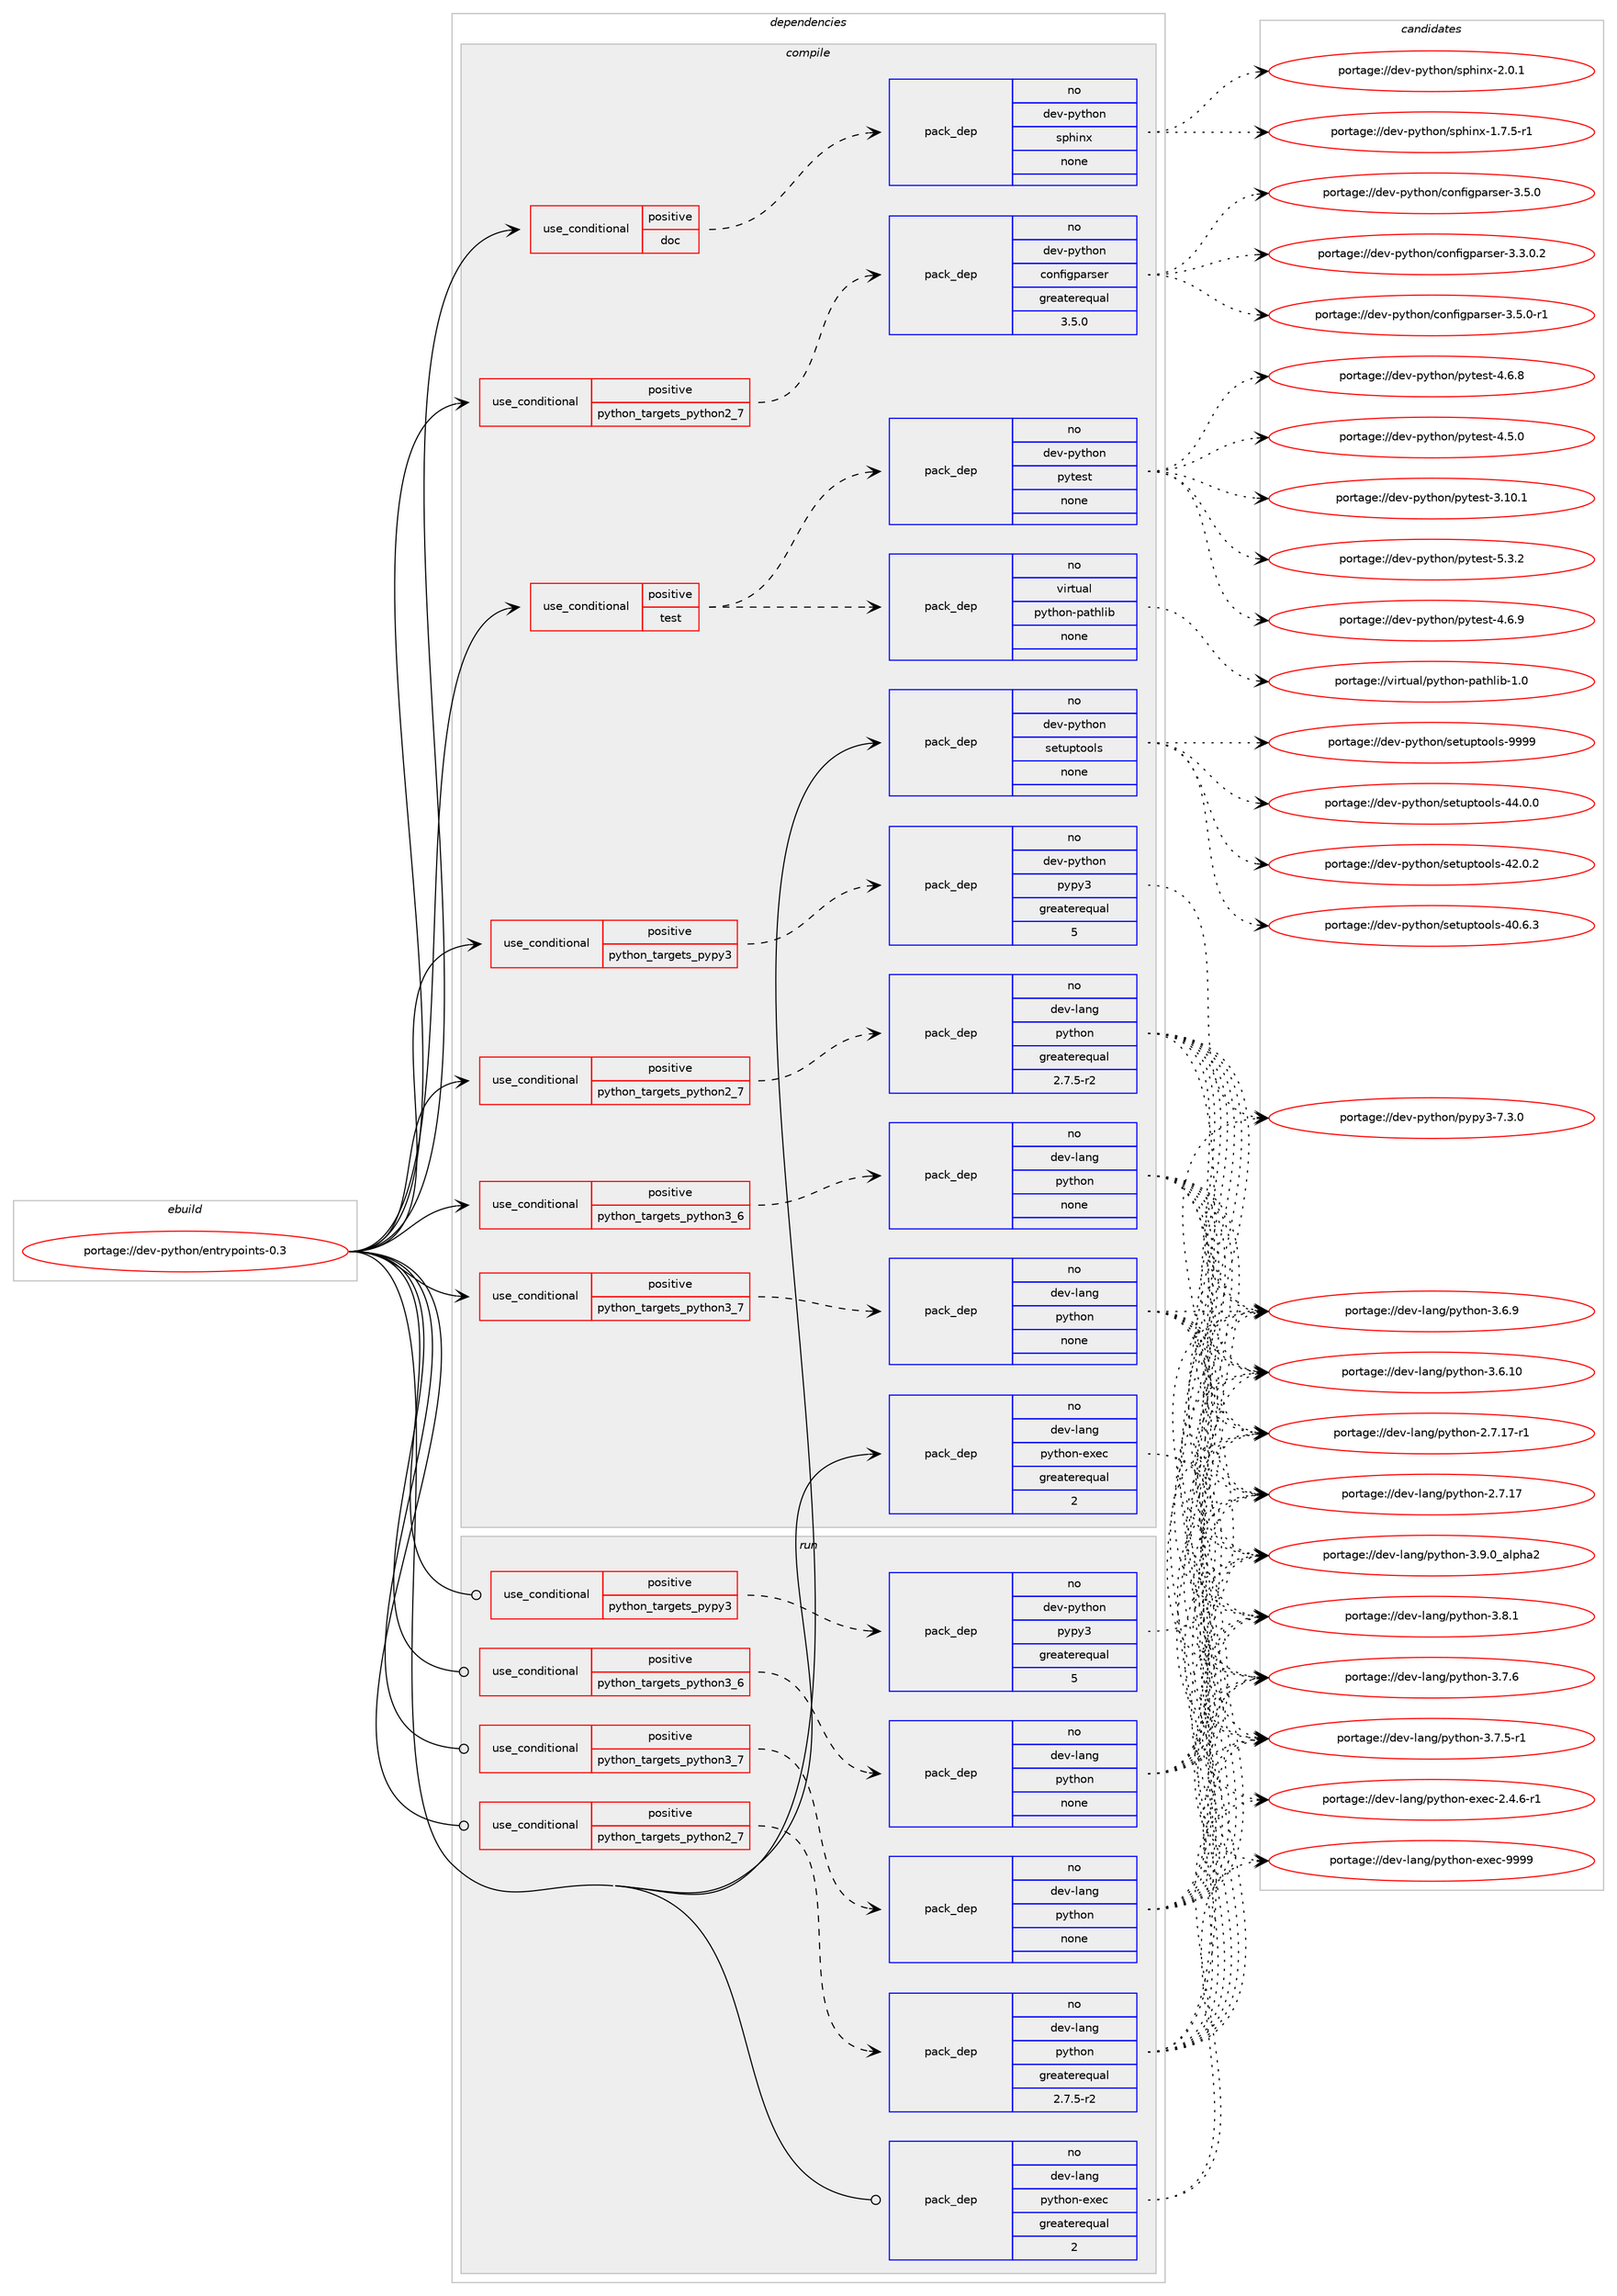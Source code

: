 digraph prolog {

# *************
# Graph options
# *************

newrank=true;
concentrate=true;
compound=true;
graph [rankdir=LR,fontname=Helvetica,fontsize=10,ranksep=1.5];#, ranksep=2.5, nodesep=0.2];
edge  [arrowhead=vee];
node  [fontname=Helvetica,fontsize=10];

# **********
# The ebuild
# **********

subgraph cluster_leftcol {
color=gray;
rank=same;
label=<<i>ebuild</i>>;
id [label="portage://dev-python/entrypoints-0.3", color=red, width=4, href="../dev-python/entrypoints-0.3.svg"];
}

# ****************
# The dependencies
# ****************

subgraph cluster_midcol {
color=gray;
label=<<i>dependencies</i>>;
subgraph cluster_compile {
fillcolor="#eeeeee";
style=filled;
label=<<i>compile</i>>;
subgraph cond116322 {
dependency462374 [label=<<TABLE BORDER="0" CELLBORDER="1" CELLSPACING="0" CELLPADDING="4"><TR><TD ROWSPAN="3" CELLPADDING="10">use_conditional</TD></TR><TR><TD>positive</TD></TR><TR><TD>doc</TD></TR></TABLE>>, shape=none, color=red];
subgraph pack341061 {
dependency462375 [label=<<TABLE BORDER="0" CELLBORDER="1" CELLSPACING="0" CELLPADDING="4" WIDTH="220"><TR><TD ROWSPAN="6" CELLPADDING="30">pack_dep</TD></TR><TR><TD WIDTH="110">no</TD></TR><TR><TD>dev-python</TD></TR><TR><TD>sphinx</TD></TR><TR><TD>none</TD></TR><TR><TD></TD></TR></TABLE>>, shape=none, color=blue];
}
dependency462374:e -> dependency462375:w [weight=20,style="dashed",arrowhead="vee"];
}
id:e -> dependency462374:w [weight=20,style="solid",arrowhead="vee"];
subgraph cond116323 {
dependency462376 [label=<<TABLE BORDER="0" CELLBORDER="1" CELLSPACING="0" CELLPADDING="4"><TR><TD ROWSPAN="3" CELLPADDING="10">use_conditional</TD></TR><TR><TD>positive</TD></TR><TR><TD>python_targets_pypy3</TD></TR></TABLE>>, shape=none, color=red];
subgraph pack341062 {
dependency462377 [label=<<TABLE BORDER="0" CELLBORDER="1" CELLSPACING="0" CELLPADDING="4" WIDTH="220"><TR><TD ROWSPAN="6" CELLPADDING="30">pack_dep</TD></TR><TR><TD WIDTH="110">no</TD></TR><TR><TD>dev-python</TD></TR><TR><TD>pypy3</TD></TR><TR><TD>greaterequal</TD></TR><TR><TD>5</TD></TR></TABLE>>, shape=none, color=blue];
}
dependency462376:e -> dependency462377:w [weight=20,style="dashed",arrowhead="vee"];
}
id:e -> dependency462376:w [weight=20,style="solid",arrowhead="vee"];
subgraph cond116324 {
dependency462378 [label=<<TABLE BORDER="0" CELLBORDER="1" CELLSPACING="0" CELLPADDING="4"><TR><TD ROWSPAN="3" CELLPADDING="10">use_conditional</TD></TR><TR><TD>positive</TD></TR><TR><TD>python_targets_python2_7</TD></TR></TABLE>>, shape=none, color=red];
subgraph pack341063 {
dependency462379 [label=<<TABLE BORDER="0" CELLBORDER="1" CELLSPACING="0" CELLPADDING="4" WIDTH="220"><TR><TD ROWSPAN="6" CELLPADDING="30">pack_dep</TD></TR><TR><TD WIDTH="110">no</TD></TR><TR><TD>dev-lang</TD></TR><TR><TD>python</TD></TR><TR><TD>greaterequal</TD></TR><TR><TD>2.7.5-r2</TD></TR></TABLE>>, shape=none, color=blue];
}
dependency462378:e -> dependency462379:w [weight=20,style="dashed",arrowhead="vee"];
}
id:e -> dependency462378:w [weight=20,style="solid",arrowhead="vee"];
subgraph cond116325 {
dependency462380 [label=<<TABLE BORDER="0" CELLBORDER="1" CELLSPACING="0" CELLPADDING="4"><TR><TD ROWSPAN="3" CELLPADDING="10">use_conditional</TD></TR><TR><TD>positive</TD></TR><TR><TD>python_targets_python2_7</TD></TR></TABLE>>, shape=none, color=red];
subgraph pack341064 {
dependency462381 [label=<<TABLE BORDER="0" CELLBORDER="1" CELLSPACING="0" CELLPADDING="4" WIDTH="220"><TR><TD ROWSPAN="6" CELLPADDING="30">pack_dep</TD></TR><TR><TD WIDTH="110">no</TD></TR><TR><TD>dev-python</TD></TR><TR><TD>configparser</TD></TR><TR><TD>greaterequal</TD></TR><TR><TD>3.5.0</TD></TR></TABLE>>, shape=none, color=blue];
}
dependency462380:e -> dependency462381:w [weight=20,style="dashed",arrowhead="vee"];
}
id:e -> dependency462380:w [weight=20,style="solid",arrowhead="vee"];
subgraph cond116326 {
dependency462382 [label=<<TABLE BORDER="0" CELLBORDER="1" CELLSPACING="0" CELLPADDING="4"><TR><TD ROWSPAN="3" CELLPADDING="10">use_conditional</TD></TR><TR><TD>positive</TD></TR><TR><TD>python_targets_python3_6</TD></TR></TABLE>>, shape=none, color=red];
subgraph pack341065 {
dependency462383 [label=<<TABLE BORDER="0" CELLBORDER="1" CELLSPACING="0" CELLPADDING="4" WIDTH="220"><TR><TD ROWSPAN="6" CELLPADDING="30">pack_dep</TD></TR><TR><TD WIDTH="110">no</TD></TR><TR><TD>dev-lang</TD></TR><TR><TD>python</TD></TR><TR><TD>none</TD></TR><TR><TD></TD></TR></TABLE>>, shape=none, color=blue];
}
dependency462382:e -> dependency462383:w [weight=20,style="dashed",arrowhead="vee"];
}
id:e -> dependency462382:w [weight=20,style="solid",arrowhead="vee"];
subgraph cond116327 {
dependency462384 [label=<<TABLE BORDER="0" CELLBORDER="1" CELLSPACING="0" CELLPADDING="4"><TR><TD ROWSPAN="3" CELLPADDING="10">use_conditional</TD></TR><TR><TD>positive</TD></TR><TR><TD>python_targets_python3_7</TD></TR></TABLE>>, shape=none, color=red];
subgraph pack341066 {
dependency462385 [label=<<TABLE BORDER="0" CELLBORDER="1" CELLSPACING="0" CELLPADDING="4" WIDTH="220"><TR><TD ROWSPAN="6" CELLPADDING="30">pack_dep</TD></TR><TR><TD WIDTH="110">no</TD></TR><TR><TD>dev-lang</TD></TR><TR><TD>python</TD></TR><TR><TD>none</TD></TR><TR><TD></TD></TR></TABLE>>, shape=none, color=blue];
}
dependency462384:e -> dependency462385:w [weight=20,style="dashed",arrowhead="vee"];
}
id:e -> dependency462384:w [weight=20,style="solid",arrowhead="vee"];
subgraph cond116328 {
dependency462386 [label=<<TABLE BORDER="0" CELLBORDER="1" CELLSPACING="0" CELLPADDING="4"><TR><TD ROWSPAN="3" CELLPADDING="10">use_conditional</TD></TR><TR><TD>positive</TD></TR><TR><TD>test</TD></TR></TABLE>>, shape=none, color=red];
subgraph pack341067 {
dependency462387 [label=<<TABLE BORDER="0" CELLBORDER="1" CELLSPACING="0" CELLPADDING="4" WIDTH="220"><TR><TD ROWSPAN="6" CELLPADDING="30">pack_dep</TD></TR><TR><TD WIDTH="110">no</TD></TR><TR><TD>dev-python</TD></TR><TR><TD>pytest</TD></TR><TR><TD>none</TD></TR><TR><TD></TD></TR></TABLE>>, shape=none, color=blue];
}
dependency462386:e -> dependency462387:w [weight=20,style="dashed",arrowhead="vee"];
subgraph pack341068 {
dependency462388 [label=<<TABLE BORDER="0" CELLBORDER="1" CELLSPACING="0" CELLPADDING="4" WIDTH="220"><TR><TD ROWSPAN="6" CELLPADDING="30">pack_dep</TD></TR><TR><TD WIDTH="110">no</TD></TR><TR><TD>virtual</TD></TR><TR><TD>python-pathlib</TD></TR><TR><TD>none</TD></TR><TR><TD></TD></TR></TABLE>>, shape=none, color=blue];
}
dependency462386:e -> dependency462388:w [weight=20,style="dashed",arrowhead="vee"];
}
id:e -> dependency462386:w [weight=20,style="solid",arrowhead="vee"];
subgraph pack341069 {
dependency462389 [label=<<TABLE BORDER="0" CELLBORDER="1" CELLSPACING="0" CELLPADDING="4" WIDTH="220"><TR><TD ROWSPAN="6" CELLPADDING="30">pack_dep</TD></TR><TR><TD WIDTH="110">no</TD></TR><TR><TD>dev-lang</TD></TR><TR><TD>python-exec</TD></TR><TR><TD>greaterequal</TD></TR><TR><TD>2</TD></TR></TABLE>>, shape=none, color=blue];
}
id:e -> dependency462389:w [weight=20,style="solid",arrowhead="vee"];
subgraph pack341070 {
dependency462390 [label=<<TABLE BORDER="0" CELLBORDER="1" CELLSPACING="0" CELLPADDING="4" WIDTH="220"><TR><TD ROWSPAN="6" CELLPADDING="30">pack_dep</TD></TR><TR><TD WIDTH="110">no</TD></TR><TR><TD>dev-python</TD></TR><TR><TD>setuptools</TD></TR><TR><TD>none</TD></TR><TR><TD></TD></TR></TABLE>>, shape=none, color=blue];
}
id:e -> dependency462390:w [weight=20,style="solid",arrowhead="vee"];
}
subgraph cluster_compileandrun {
fillcolor="#eeeeee";
style=filled;
label=<<i>compile and run</i>>;
}
subgraph cluster_run {
fillcolor="#eeeeee";
style=filled;
label=<<i>run</i>>;
subgraph cond116329 {
dependency462391 [label=<<TABLE BORDER="0" CELLBORDER="1" CELLSPACING="0" CELLPADDING="4"><TR><TD ROWSPAN="3" CELLPADDING="10">use_conditional</TD></TR><TR><TD>positive</TD></TR><TR><TD>python_targets_pypy3</TD></TR></TABLE>>, shape=none, color=red];
subgraph pack341071 {
dependency462392 [label=<<TABLE BORDER="0" CELLBORDER="1" CELLSPACING="0" CELLPADDING="4" WIDTH="220"><TR><TD ROWSPAN="6" CELLPADDING="30">pack_dep</TD></TR><TR><TD WIDTH="110">no</TD></TR><TR><TD>dev-python</TD></TR><TR><TD>pypy3</TD></TR><TR><TD>greaterequal</TD></TR><TR><TD>5</TD></TR></TABLE>>, shape=none, color=blue];
}
dependency462391:e -> dependency462392:w [weight=20,style="dashed",arrowhead="vee"];
}
id:e -> dependency462391:w [weight=20,style="solid",arrowhead="odot"];
subgraph cond116330 {
dependency462393 [label=<<TABLE BORDER="0" CELLBORDER="1" CELLSPACING="0" CELLPADDING="4"><TR><TD ROWSPAN="3" CELLPADDING="10">use_conditional</TD></TR><TR><TD>positive</TD></TR><TR><TD>python_targets_python2_7</TD></TR></TABLE>>, shape=none, color=red];
subgraph pack341072 {
dependency462394 [label=<<TABLE BORDER="0" CELLBORDER="1" CELLSPACING="0" CELLPADDING="4" WIDTH="220"><TR><TD ROWSPAN="6" CELLPADDING="30">pack_dep</TD></TR><TR><TD WIDTH="110">no</TD></TR><TR><TD>dev-lang</TD></TR><TR><TD>python</TD></TR><TR><TD>greaterequal</TD></TR><TR><TD>2.7.5-r2</TD></TR></TABLE>>, shape=none, color=blue];
}
dependency462393:e -> dependency462394:w [weight=20,style="dashed",arrowhead="vee"];
}
id:e -> dependency462393:w [weight=20,style="solid",arrowhead="odot"];
subgraph cond116331 {
dependency462395 [label=<<TABLE BORDER="0" CELLBORDER="1" CELLSPACING="0" CELLPADDING="4"><TR><TD ROWSPAN="3" CELLPADDING="10">use_conditional</TD></TR><TR><TD>positive</TD></TR><TR><TD>python_targets_python3_6</TD></TR></TABLE>>, shape=none, color=red];
subgraph pack341073 {
dependency462396 [label=<<TABLE BORDER="0" CELLBORDER="1" CELLSPACING="0" CELLPADDING="4" WIDTH="220"><TR><TD ROWSPAN="6" CELLPADDING="30">pack_dep</TD></TR><TR><TD WIDTH="110">no</TD></TR><TR><TD>dev-lang</TD></TR><TR><TD>python</TD></TR><TR><TD>none</TD></TR><TR><TD></TD></TR></TABLE>>, shape=none, color=blue];
}
dependency462395:e -> dependency462396:w [weight=20,style="dashed",arrowhead="vee"];
}
id:e -> dependency462395:w [weight=20,style="solid",arrowhead="odot"];
subgraph cond116332 {
dependency462397 [label=<<TABLE BORDER="0" CELLBORDER="1" CELLSPACING="0" CELLPADDING="4"><TR><TD ROWSPAN="3" CELLPADDING="10">use_conditional</TD></TR><TR><TD>positive</TD></TR><TR><TD>python_targets_python3_7</TD></TR></TABLE>>, shape=none, color=red];
subgraph pack341074 {
dependency462398 [label=<<TABLE BORDER="0" CELLBORDER="1" CELLSPACING="0" CELLPADDING="4" WIDTH="220"><TR><TD ROWSPAN="6" CELLPADDING="30">pack_dep</TD></TR><TR><TD WIDTH="110">no</TD></TR><TR><TD>dev-lang</TD></TR><TR><TD>python</TD></TR><TR><TD>none</TD></TR><TR><TD></TD></TR></TABLE>>, shape=none, color=blue];
}
dependency462397:e -> dependency462398:w [weight=20,style="dashed",arrowhead="vee"];
}
id:e -> dependency462397:w [weight=20,style="solid",arrowhead="odot"];
subgraph pack341075 {
dependency462399 [label=<<TABLE BORDER="0" CELLBORDER="1" CELLSPACING="0" CELLPADDING="4" WIDTH="220"><TR><TD ROWSPAN="6" CELLPADDING="30">pack_dep</TD></TR><TR><TD WIDTH="110">no</TD></TR><TR><TD>dev-lang</TD></TR><TR><TD>python-exec</TD></TR><TR><TD>greaterequal</TD></TR><TR><TD>2</TD></TR></TABLE>>, shape=none, color=blue];
}
id:e -> dependency462399:w [weight=20,style="solid",arrowhead="odot"];
}
}

# **************
# The candidates
# **************

subgraph cluster_choices {
rank=same;
color=gray;
label=<<i>candidates</i>>;

subgraph choice341061 {
color=black;
nodesep=1;
choice1001011184511212111610411111047115112104105110120455046484649 [label="portage://dev-python/sphinx-2.0.1", color=red, width=4,href="../dev-python/sphinx-2.0.1.svg"];
choice10010111845112121116104111110471151121041051101204549465546534511449 [label="portage://dev-python/sphinx-1.7.5-r1", color=red, width=4,href="../dev-python/sphinx-1.7.5-r1.svg"];
dependency462375:e -> choice1001011184511212111610411111047115112104105110120455046484649:w [style=dotted,weight="100"];
dependency462375:e -> choice10010111845112121116104111110471151121041051101204549465546534511449:w [style=dotted,weight="100"];
}
subgraph choice341062 {
color=black;
nodesep=1;
choice100101118451121211161041111104711212111212151455546514648 [label="portage://dev-python/pypy3-7.3.0", color=red, width=4,href="../dev-python/pypy3-7.3.0.svg"];
dependency462377:e -> choice100101118451121211161041111104711212111212151455546514648:w [style=dotted,weight="100"];
}
subgraph choice341063 {
color=black;
nodesep=1;
choice10010111845108971101034711212111610411111045514657464895971081121049750 [label="portage://dev-lang/python-3.9.0_alpha2", color=red, width=4,href="../dev-lang/python-3.9.0_alpha2.svg"];
choice100101118451089711010347112121116104111110455146564649 [label="portage://dev-lang/python-3.8.1", color=red, width=4,href="../dev-lang/python-3.8.1.svg"];
choice100101118451089711010347112121116104111110455146554654 [label="portage://dev-lang/python-3.7.6", color=red, width=4,href="../dev-lang/python-3.7.6.svg"];
choice1001011184510897110103471121211161041111104551465546534511449 [label="portage://dev-lang/python-3.7.5-r1", color=red, width=4,href="../dev-lang/python-3.7.5-r1.svg"];
choice100101118451089711010347112121116104111110455146544657 [label="portage://dev-lang/python-3.6.9", color=red, width=4,href="../dev-lang/python-3.6.9.svg"];
choice10010111845108971101034711212111610411111045514654464948 [label="portage://dev-lang/python-3.6.10", color=red, width=4,href="../dev-lang/python-3.6.10.svg"];
choice100101118451089711010347112121116104111110455046554649554511449 [label="portage://dev-lang/python-2.7.17-r1", color=red, width=4,href="../dev-lang/python-2.7.17-r1.svg"];
choice10010111845108971101034711212111610411111045504655464955 [label="portage://dev-lang/python-2.7.17", color=red, width=4,href="../dev-lang/python-2.7.17.svg"];
dependency462379:e -> choice10010111845108971101034711212111610411111045514657464895971081121049750:w [style=dotted,weight="100"];
dependency462379:e -> choice100101118451089711010347112121116104111110455146564649:w [style=dotted,weight="100"];
dependency462379:e -> choice100101118451089711010347112121116104111110455146554654:w [style=dotted,weight="100"];
dependency462379:e -> choice1001011184510897110103471121211161041111104551465546534511449:w [style=dotted,weight="100"];
dependency462379:e -> choice100101118451089711010347112121116104111110455146544657:w [style=dotted,weight="100"];
dependency462379:e -> choice10010111845108971101034711212111610411111045514654464948:w [style=dotted,weight="100"];
dependency462379:e -> choice100101118451089711010347112121116104111110455046554649554511449:w [style=dotted,weight="100"];
dependency462379:e -> choice10010111845108971101034711212111610411111045504655464955:w [style=dotted,weight="100"];
}
subgraph choice341064 {
color=black;
nodesep=1;
choice100101118451121211161041111104799111110102105103112971141151011144551465346484511449 [label="portage://dev-python/configparser-3.5.0-r1", color=red, width=4,href="../dev-python/configparser-3.5.0-r1.svg"];
choice10010111845112121116104111110479911111010210510311297114115101114455146534648 [label="portage://dev-python/configparser-3.5.0", color=red, width=4,href="../dev-python/configparser-3.5.0.svg"];
choice100101118451121211161041111104799111110102105103112971141151011144551465146484650 [label="portage://dev-python/configparser-3.3.0.2", color=red, width=4,href="../dev-python/configparser-3.3.0.2.svg"];
dependency462381:e -> choice100101118451121211161041111104799111110102105103112971141151011144551465346484511449:w [style=dotted,weight="100"];
dependency462381:e -> choice10010111845112121116104111110479911111010210510311297114115101114455146534648:w [style=dotted,weight="100"];
dependency462381:e -> choice100101118451121211161041111104799111110102105103112971141151011144551465146484650:w [style=dotted,weight="100"];
}
subgraph choice341065 {
color=black;
nodesep=1;
choice10010111845108971101034711212111610411111045514657464895971081121049750 [label="portage://dev-lang/python-3.9.0_alpha2", color=red, width=4,href="../dev-lang/python-3.9.0_alpha2.svg"];
choice100101118451089711010347112121116104111110455146564649 [label="portage://dev-lang/python-3.8.1", color=red, width=4,href="../dev-lang/python-3.8.1.svg"];
choice100101118451089711010347112121116104111110455146554654 [label="portage://dev-lang/python-3.7.6", color=red, width=4,href="../dev-lang/python-3.7.6.svg"];
choice1001011184510897110103471121211161041111104551465546534511449 [label="portage://dev-lang/python-3.7.5-r1", color=red, width=4,href="../dev-lang/python-3.7.5-r1.svg"];
choice100101118451089711010347112121116104111110455146544657 [label="portage://dev-lang/python-3.6.9", color=red, width=4,href="../dev-lang/python-3.6.9.svg"];
choice10010111845108971101034711212111610411111045514654464948 [label="portage://dev-lang/python-3.6.10", color=red, width=4,href="../dev-lang/python-3.6.10.svg"];
choice100101118451089711010347112121116104111110455046554649554511449 [label="portage://dev-lang/python-2.7.17-r1", color=red, width=4,href="../dev-lang/python-2.7.17-r1.svg"];
choice10010111845108971101034711212111610411111045504655464955 [label="portage://dev-lang/python-2.7.17", color=red, width=4,href="../dev-lang/python-2.7.17.svg"];
dependency462383:e -> choice10010111845108971101034711212111610411111045514657464895971081121049750:w [style=dotted,weight="100"];
dependency462383:e -> choice100101118451089711010347112121116104111110455146564649:w [style=dotted,weight="100"];
dependency462383:e -> choice100101118451089711010347112121116104111110455146554654:w [style=dotted,weight="100"];
dependency462383:e -> choice1001011184510897110103471121211161041111104551465546534511449:w [style=dotted,weight="100"];
dependency462383:e -> choice100101118451089711010347112121116104111110455146544657:w [style=dotted,weight="100"];
dependency462383:e -> choice10010111845108971101034711212111610411111045514654464948:w [style=dotted,weight="100"];
dependency462383:e -> choice100101118451089711010347112121116104111110455046554649554511449:w [style=dotted,weight="100"];
dependency462383:e -> choice10010111845108971101034711212111610411111045504655464955:w [style=dotted,weight="100"];
}
subgraph choice341066 {
color=black;
nodesep=1;
choice10010111845108971101034711212111610411111045514657464895971081121049750 [label="portage://dev-lang/python-3.9.0_alpha2", color=red, width=4,href="../dev-lang/python-3.9.0_alpha2.svg"];
choice100101118451089711010347112121116104111110455146564649 [label="portage://dev-lang/python-3.8.1", color=red, width=4,href="../dev-lang/python-3.8.1.svg"];
choice100101118451089711010347112121116104111110455146554654 [label="portage://dev-lang/python-3.7.6", color=red, width=4,href="../dev-lang/python-3.7.6.svg"];
choice1001011184510897110103471121211161041111104551465546534511449 [label="portage://dev-lang/python-3.7.5-r1", color=red, width=4,href="../dev-lang/python-3.7.5-r1.svg"];
choice100101118451089711010347112121116104111110455146544657 [label="portage://dev-lang/python-3.6.9", color=red, width=4,href="../dev-lang/python-3.6.9.svg"];
choice10010111845108971101034711212111610411111045514654464948 [label="portage://dev-lang/python-3.6.10", color=red, width=4,href="../dev-lang/python-3.6.10.svg"];
choice100101118451089711010347112121116104111110455046554649554511449 [label="portage://dev-lang/python-2.7.17-r1", color=red, width=4,href="../dev-lang/python-2.7.17-r1.svg"];
choice10010111845108971101034711212111610411111045504655464955 [label="portage://dev-lang/python-2.7.17", color=red, width=4,href="../dev-lang/python-2.7.17.svg"];
dependency462385:e -> choice10010111845108971101034711212111610411111045514657464895971081121049750:w [style=dotted,weight="100"];
dependency462385:e -> choice100101118451089711010347112121116104111110455146564649:w [style=dotted,weight="100"];
dependency462385:e -> choice100101118451089711010347112121116104111110455146554654:w [style=dotted,weight="100"];
dependency462385:e -> choice1001011184510897110103471121211161041111104551465546534511449:w [style=dotted,weight="100"];
dependency462385:e -> choice100101118451089711010347112121116104111110455146544657:w [style=dotted,weight="100"];
dependency462385:e -> choice10010111845108971101034711212111610411111045514654464948:w [style=dotted,weight="100"];
dependency462385:e -> choice100101118451089711010347112121116104111110455046554649554511449:w [style=dotted,weight="100"];
dependency462385:e -> choice10010111845108971101034711212111610411111045504655464955:w [style=dotted,weight="100"];
}
subgraph choice341067 {
color=black;
nodesep=1;
choice1001011184511212111610411111047112121116101115116455346514650 [label="portage://dev-python/pytest-5.3.2", color=red, width=4,href="../dev-python/pytest-5.3.2.svg"];
choice1001011184511212111610411111047112121116101115116455246544657 [label="portage://dev-python/pytest-4.6.9", color=red, width=4,href="../dev-python/pytest-4.6.9.svg"];
choice1001011184511212111610411111047112121116101115116455246544656 [label="portage://dev-python/pytest-4.6.8", color=red, width=4,href="../dev-python/pytest-4.6.8.svg"];
choice1001011184511212111610411111047112121116101115116455246534648 [label="portage://dev-python/pytest-4.5.0", color=red, width=4,href="../dev-python/pytest-4.5.0.svg"];
choice100101118451121211161041111104711212111610111511645514649484649 [label="portage://dev-python/pytest-3.10.1", color=red, width=4,href="../dev-python/pytest-3.10.1.svg"];
dependency462387:e -> choice1001011184511212111610411111047112121116101115116455346514650:w [style=dotted,weight="100"];
dependency462387:e -> choice1001011184511212111610411111047112121116101115116455246544657:w [style=dotted,weight="100"];
dependency462387:e -> choice1001011184511212111610411111047112121116101115116455246544656:w [style=dotted,weight="100"];
dependency462387:e -> choice1001011184511212111610411111047112121116101115116455246534648:w [style=dotted,weight="100"];
dependency462387:e -> choice100101118451121211161041111104711212111610111511645514649484649:w [style=dotted,weight="100"];
}
subgraph choice341068 {
color=black;
nodesep=1;
choice118105114116117971084711212111610411111045112971161041081059845494648 [label="portage://virtual/python-pathlib-1.0", color=red, width=4,href="../virtual/python-pathlib-1.0.svg"];
dependency462388:e -> choice118105114116117971084711212111610411111045112971161041081059845494648:w [style=dotted,weight="100"];
}
subgraph choice341069 {
color=black;
nodesep=1;
choice10010111845108971101034711212111610411111045101120101994557575757 [label="portage://dev-lang/python-exec-9999", color=red, width=4,href="../dev-lang/python-exec-9999.svg"];
choice10010111845108971101034711212111610411111045101120101994550465246544511449 [label="portage://dev-lang/python-exec-2.4.6-r1", color=red, width=4,href="../dev-lang/python-exec-2.4.6-r1.svg"];
dependency462389:e -> choice10010111845108971101034711212111610411111045101120101994557575757:w [style=dotted,weight="100"];
dependency462389:e -> choice10010111845108971101034711212111610411111045101120101994550465246544511449:w [style=dotted,weight="100"];
}
subgraph choice341070 {
color=black;
nodesep=1;
choice10010111845112121116104111110471151011161171121161111111081154557575757 [label="portage://dev-python/setuptools-9999", color=red, width=4,href="../dev-python/setuptools-9999.svg"];
choice100101118451121211161041111104711510111611711211611111110811545525246484648 [label="portage://dev-python/setuptools-44.0.0", color=red, width=4,href="../dev-python/setuptools-44.0.0.svg"];
choice100101118451121211161041111104711510111611711211611111110811545525046484650 [label="portage://dev-python/setuptools-42.0.2", color=red, width=4,href="../dev-python/setuptools-42.0.2.svg"];
choice100101118451121211161041111104711510111611711211611111110811545524846544651 [label="portage://dev-python/setuptools-40.6.3", color=red, width=4,href="../dev-python/setuptools-40.6.3.svg"];
dependency462390:e -> choice10010111845112121116104111110471151011161171121161111111081154557575757:w [style=dotted,weight="100"];
dependency462390:e -> choice100101118451121211161041111104711510111611711211611111110811545525246484648:w [style=dotted,weight="100"];
dependency462390:e -> choice100101118451121211161041111104711510111611711211611111110811545525046484650:w [style=dotted,weight="100"];
dependency462390:e -> choice100101118451121211161041111104711510111611711211611111110811545524846544651:w [style=dotted,weight="100"];
}
subgraph choice341071 {
color=black;
nodesep=1;
choice100101118451121211161041111104711212111212151455546514648 [label="portage://dev-python/pypy3-7.3.0", color=red, width=4,href="../dev-python/pypy3-7.3.0.svg"];
dependency462392:e -> choice100101118451121211161041111104711212111212151455546514648:w [style=dotted,weight="100"];
}
subgraph choice341072 {
color=black;
nodesep=1;
choice10010111845108971101034711212111610411111045514657464895971081121049750 [label="portage://dev-lang/python-3.9.0_alpha2", color=red, width=4,href="../dev-lang/python-3.9.0_alpha2.svg"];
choice100101118451089711010347112121116104111110455146564649 [label="portage://dev-lang/python-3.8.1", color=red, width=4,href="../dev-lang/python-3.8.1.svg"];
choice100101118451089711010347112121116104111110455146554654 [label="portage://dev-lang/python-3.7.6", color=red, width=4,href="../dev-lang/python-3.7.6.svg"];
choice1001011184510897110103471121211161041111104551465546534511449 [label="portage://dev-lang/python-3.7.5-r1", color=red, width=4,href="../dev-lang/python-3.7.5-r1.svg"];
choice100101118451089711010347112121116104111110455146544657 [label="portage://dev-lang/python-3.6.9", color=red, width=4,href="../dev-lang/python-3.6.9.svg"];
choice10010111845108971101034711212111610411111045514654464948 [label="portage://dev-lang/python-3.6.10", color=red, width=4,href="../dev-lang/python-3.6.10.svg"];
choice100101118451089711010347112121116104111110455046554649554511449 [label="portage://dev-lang/python-2.7.17-r1", color=red, width=4,href="../dev-lang/python-2.7.17-r1.svg"];
choice10010111845108971101034711212111610411111045504655464955 [label="portage://dev-lang/python-2.7.17", color=red, width=4,href="../dev-lang/python-2.7.17.svg"];
dependency462394:e -> choice10010111845108971101034711212111610411111045514657464895971081121049750:w [style=dotted,weight="100"];
dependency462394:e -> choice100101118451089711010347112121116104111110455146564649:w [style=dotted,weight="100"];
dependency462394:e -> choice100101118451089711010347112121116104111110455146554654:w [style=dotted,weight="100"];
dependency462394:e -> choice1001011184510897110103471121211161041111104551465546534511449:w [style=dotted,weight="100"];
dependency462394:e -> choice100101118451089711010347112121116104111110455146544657:w [style=dotted,weight="100"];
dependency462394:e -> choice10010111845108971101034711212111610411111045514654464948:w [style=dotted,weight="100"];
dependency462394:e -> choice100101118451089711010347112121116104111110455046554649554511449:w [style=dotted,weight="100"];
dependency462394:e -> choice10010111845108971101034711212111610411111045504655464955:w [style=dotted,weight="100"];
}
subgraph choice341073 {
color=black;
nodesep=1;
choice10010111845108971101034711212111610411111045514657464895971081121049750 [label="portage://dev-lang/python-3.9.0_alpha2", color=red, width=4,href="../dev-lang/python-3.9.0_alpha2.svg"];
choice100101118451089711010347112121116104111110455146564649 [label="portage://dev-lang/python-3.8.1", color=red, width=4,href="../dev-lang/python-3.8.1.svg"];
choice100101118451089711010347112121116104111110455146554654 [label="portage://dev-lang/python-3.7.6", color=red, width=4,href="../dev-lang/python-3.7.6.svg"];
choice1001011184510897110103471121211161041111104551465546534511449 [label="portage://dev-lang/python-3.7.5-r1", color=red, width=4,href="../dev-lang/python-3.7.5-r1.svg"];
choice100101118451089711010347112121116104111110455146544657 [label="portage://dev-lang/python-3.6.9", color=red, width=4,href="../dev-lang/python-3.6.9.svg"];
choice10010111845108971101034711212111610411111045514654464948 [label="portage://dev-lang/python-3.6.10", color=red, width=4,href="../dev-lang/python-3.6.10.svg"];
choice100101118451089711010347112121116104111110455046554649554511449 [label="portage://dev-lang/python-2.7.17-r1", color=red, width=4,href="../dev-lang/python-2.7.17-r1.svg"];
choice10010111845108971101034711212111610411111045504655464955 [label="portage://dev-lang/python-2.7.17", color=red, width=4,href="../dev-lang/python-2.7.17.svg"];
dependency462396:e -> choice10010111845108971101034711212111610411111045514657464895971081121049750:w [style=dotted,weight="100"];
dependency462396:e -> choice100101118451089711010347112121116104111110455146564649:w [style=dotted,weight="100"];
dependency462396:e -> choice100101118451089711010347112121116104111110455146554654:w [style=dotted,weight="100"];
dependency462396:e -> choice1001011184510897110103471121211161041111104551465546534511449:w [style=dotted,weight="100"];
dependency462396:e -> choice100101118451089711010347112121116104111110455146544657:w [style=dotted,weight="100"];
dependency462396:e -> choice10010111845108971101034711212111610411111045514654464948:w [style=dotted,weight="100"];
dependency462396:e -> choice100101118451089711010347112121116104111110455046554649554511449:w [style=dotted,weight="100"];
dependency462396:e -> choice10010111845108971101034711212111610411111045504655464955:w [style=dotted,weight="100"];
}
subgraph choice341074 {
color=black;
nodesep=1;
choice10010111845108971101034711212111610411111045514657464895971081121049750 [label="portage://dev-lang/python-3.9.0_alpha2", color=red, width=4,href="../dev-lang/python-3.9.0_alpha2.svg"];
choice100101118451089711010347112121116104111110455146564649 [label="portage://dev-lang/python-3.8.1", color=red, width=4,href="../dev-lang/python-3.8.1.svg"];
choice100101118451089711010347112121116104111110455146554654 [label="portage://dev-lang/python-3.7.6", color=red, width=4,href="../dev-lang/python-3.7.6.svg"];
choice1001011184510897110103471121211161041111104551465546534511449 [label="portage://dev-lang/python-3.7.5-r1", color=red, width=4,href="../dev-lang/python-3.7.5-r1.svg"];
choice100101118451089711010347112121116104111110455146544657 [label="portage://dev-lang/python-3.6.9", color=red, width=4,href="../dev-lang/python-3.6.9.svg"];
choice10010111845108971101034711212111610411111045514654464948 [label="portage://dev-lang/python-3.6.10", color=red, width=4,href="../dev-lang/python-3.6.10.svg"];
choice100101118451089711010347112121116104111110455046554649554511449 [label="portage://dev-lang/python-2.7.17-r1", color=red, width=4,href="../dev-lang/python-2.7.17-r1.svg"];
choice10010111845108971101034711212111610411111045504655464955 [label="portage://dev-lang/python-2.7.17", color=red, width=4,href="../dev-lang/python-2.7.17.svg"];
dependency462398:e -> choice10010111845108971101034711212111610411111045514657464895971081121049750:w [style=dotted,weight="100"];
dependency462398:e -> choice100101118451089711010347112121116104111110455146564649:w [style=dotted,weight="100"];
dependency462398:e -> choice100101118451089711010347112121116104111110455146554654:w [style=dotted,weight="100"];
dependency462398:e -> choice1001011184510897110103471121211161041111104551465546534511449:w [style=dotted,weight="100"];
dependency462398:e -> choice100101118451089711010347112121116104111110455146544657:w [style=dotted,weight="100"];
dependency462398:e -> choice10010111845108971101034711212111610411111045514654464948:w [style=dotted,weight="100"];
dependency462398:e -> choice100101118451089711010347112121116104111110455046554649554511449:w [style=dotted,weight="100"];
dependency462398:e -> choice10010111845108971101034711212111610411111045504655464955:w [style=dotted,weight="100"];
}
subgraph choice341075 {
color=black;
nodesep=1;
choice10010111845108971101034711212111610411111045101120101994557575757 [label="portage://dev-lang/python-exec-9999", color=red, width=4,href="../dev-lang/python-exec-9999.svg"];
choice10010111845108971101034711212111610411111045101120101994550465246544511449 [label="portage://dev-lang/python-exec-2.4.6-r1", color=red, width=4,href="../dev-lang/python-exec-2.4.6-r1.svg"];
dependency462399:e -> choice10010111845108971101034711212111610411111045101120101994557575757:w [style=dotted,weight="100"];
dependency462399:e -> choice10010111845108971101034711212111610411111045101120101994550465246544511449:w [style=dotted,weight="100"];
}
}

}
